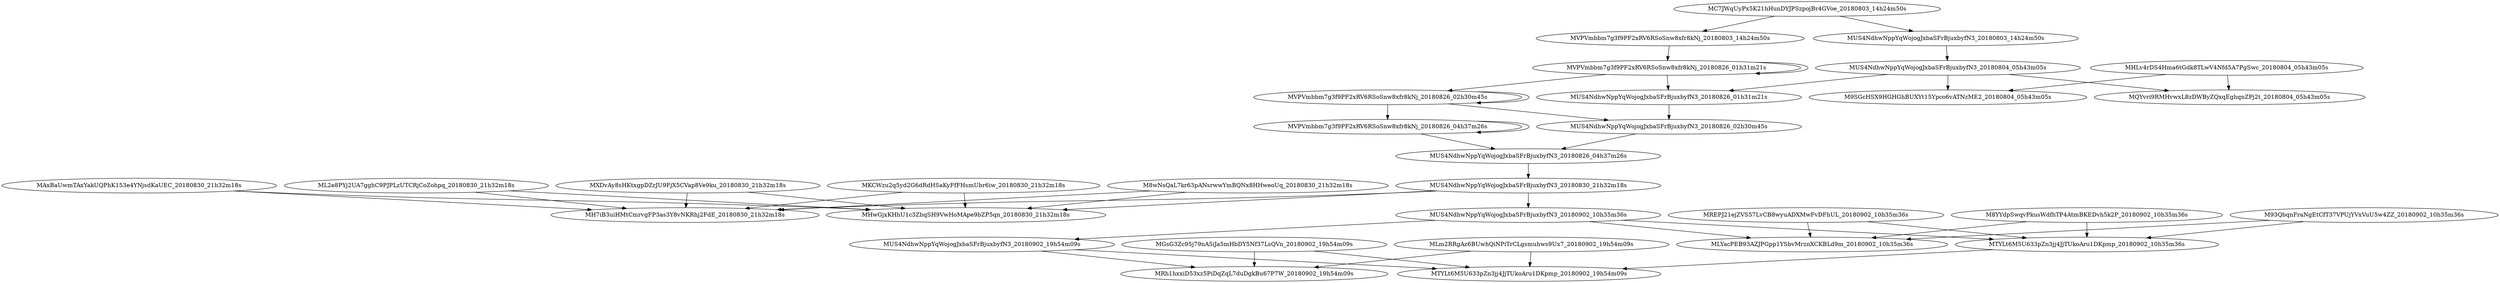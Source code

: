 digraph{rankdir=TB;MVPVmbbm7g3f9PF2xRV6RSoSnw8xfr8kNj_20180826_04h37m26s -> MUS4NdhwNppYqWojogJxbaSFrBjuxbyfN3_20180826_04h37m26s;
MHLv4rDS4Hma6tGdk8TLwV4Nfd5A7PgSwc_20180804_05h43m05s -> M9SGcHSX9HGHGhBUXYt15Ypco6vATNzME2_20180804_05h43m05s;
MVPVmbbm7g3f9PF2xRV6RSoSnw8xfr8kNj_20180826_04h37m26s -> MVPVmbbm7g3f9PF2xRV6RSoSnw8xfr8kNj_20180826_04h37m26s;
MC7JWqUyPx5K21hHunDYJPSzpojBr4GVoe_20180803_14h24m50s -> MVPVmbbm7g3f9PF2xRV6RSoSnw8xfr8kNj_20180803_14h24m50s;
MVPVmbbm7g3f9PF2xRV6RSoSnw8xfr8kNj_20180826_01h31m21s -> MVPVmbbm7g3f9PF2xRV6RSoSnw8xfr8kNj_20180826_01h31m21s;
MUS4NdhwNppYqWojogJxbaSFrBjuxbyfN3_20180902_19h54m09s -> MRh1hxxiD53xz5PiDqZqL7duDgkBu67P7W_20180902_19h54m09s;
MGsG3Zc95j79nA5iJa5mHbDY5Nf37LsQVn_20180902_19h54m09s -> MTYLt6M5U633pZn3jj4JjTUkoAru1DKpmp_20180902_19h54m09s;
ML2e8PYj2UA7gghC9PJPLzUTCRjCoZohpq_20180830_21h32m18s -> MH7iB3uiHMtCmrvgFP3as3Y8vNKRhj2FdE_20180830_21h32m18s;
MVPVmbbm7g3f9PF2xRV6RSoSnw8xfr8kNj_20180803_14h24m50s -> MVPVmbbm7g3f9PF2xRV6RSoSnw8xfr8kNj_20180826_01h31m21s;
MVPVmbbm7g3f9PF2xRV6RSoSnw8xfr8kNj_20180826_01h31m21s -> MVPVmbbm7g3f9PF2xRV6RSoSnw8xfr8kNj_20180826_02h30m45s;
MXDvAy8sHKtxgpDZrJU9FjX5CVap8Ve9ku_20180830_21h32m18s -> MHwGjxKHhU1c3ZhqSH9VwHoMApe9bZP5qn_20180830_21h32m18s;
MUS4NdhwNppYqWojogJxbaSFrBjuxbyfN3_20180830_21h32m18s -> MHwGjxKHhU1c3ZhqSH9VwHoMApe9bZP5qn_20180830_21h32m18s;
MREPJ21ejZVS57LvCB8wyuADXMwFvDFhUL_20180902_10h35m36s -> MTYLt6M5U633pZn3jj4JjTUkoAru1DKpmp_20180902_10h35m36s;
MUS4NdhwNppYqWojogJxbaSFrBjuxbyfN3_20180826_04h37m26s -> MUS4NdhwNppYqWojogJxbaSFrBjuxbyfN3_20180830_21h32m18s;
MTYLt6M5U633pZn3jj4JjTUkoAru1DKpmp_20180902_10h35m36s -> MTYLt6M5U633pZn3jj4JjTUkoAru1DKpmp_20180902_19h54m09s;
MVPVmbbm7g3f9PF2xRV6RSoSnw8xfr8kNj_20180826_02h30m45s -> MUS4NdhwNppYqWojogJxbaSFrBjuxbyfN3_20180826_02h30m45s;
MKCWzu2q5yd2G6dRdHSaKyFfFHsmUbr6iw_20180830_21h32m18s -> MH7iB3uiHMtCmrvgFP3as3Y8vNKRhj2FdE_20180830_21h32m18s;
M8wNsQaL7kr63pANsrwwYmBQNx8HHweoUq_20180830_21h32m18s -> MH7iB3uiHMtCmrvgFP3as3Y8vNKRhj2FdE_20180830_21h32m18s;
M8YYdpSwqvPkusWdfhTP4AtmBKEDvh5k2P_20180902_10h35m36s -> MLYacPEB93AZJPGpp1YSbvMrznXCKBLd9m_20180902_10h35m36s;
M8wNsQaL7kr63pANsrwwYmBQNx8HHweoUq_20180830_21h32m18s -> MHwGjxKHhU1c3ZhqSH9VwHoMApe9bZP5qn_20180830_21h32m18s;
M93QbqnFraNgEtCfT37VPUjYVxVuU5w4ZZ_20180902_10h35m36s -> MTYLt6M5U633pZn3jj4JjTUkoAru1DKpmp_20180902_10h35m36s;
MUS4NdhwNppYqWojogJxbaSFrBjuxbyfN3_20180826_01h31m21s -> MUS4NdhwNppYqWojogJxbaSFrBjuxbyfN3_20180826_02h30m45s;
MUS4NdhwNppYqWojogJxbaSFrBjuxbyfN3_20180826_02h30m45s -> MUS4NdhwNppYqWojogJxbaSFrBjuxbyfN3_20180826_04h37m26s;
MHLv4rDS4Hma6tGdk8TLwV4Nfd5A7PgSwc_20180804_05h43m05s -> MQYvri9RMHvwxL8zDWByZQxqEghqnZPj2t_20180804_05h43m05s;
MC7JWqUyPx5K21hHunDYJPSzpojBr4GVoe_20180803_14h24m50s -> MUS4NdhwNppYqWojogJxbaSFrBjuxbyfN3_20180803_14h24m50s;
MREPJ21ejZVS57LvCB8wyuADXMwFvDFhUL_20180902_10h35m36s -> MLYacPEB93AZJPGpp1YSbvMrznXCKBLd9m_20180902_10h35m36s;
ML2e8PYj2UA7gghC9PJPLzUTCRjCoZohpq_20180830_21h32m18s -> MHwGjxKHhU1c3ZhqSH9VwHoMApe9bZP5qn_20180830_21h32m18s;
M93QbqnFraNgEtCfT37VPUjYVxVuU5w4ZZ_20180902_10h35m36s -> MLYacPEB93AZJPGpp1YSbvMrznXCKBLd9m_20180902_10h35m36s;
MGsG3Zc95j79nA5iJa5mHbDY5Nf37LsQVn_20180902_19h54m09s -> MRh1hxxiD53xz5PiDqZqL7duDgkBu67P7W_20180902_19h54m09s;
MUS4NdhwNppYqWojogJxbaSFrBjuxbyfN3_20180830_21h32m18s -> MUS4NdhwNppYqWojogJxbaSFrBjuxbyfN3_20180902_10h35m36s;
MUS4NdhwNppYqWojogJxbaSFrBjuxbyfN3_20180804_05h43m05s -> M9SGcHSX9HGHGhBUXYt15Ypco6vATNzME2_20180804_05h43m05s;
MXDvAy8sHKtxgpDZrJU9FjX5CVap8Ve9ku_20180830_21h32m18s -> MH7iB3uiHMtCmrvgFP3as3Y8vNKRhj2FdE_20180830_21h32m18s;
MUS4NdhwNppYqWojogJxbaSFrBjuxbyfN3_20180902_19h54m09s -> MTYLt6M5U633pZn3jj4JjTUkoAru1DKpmp_20180902_19h54m09s;
M8YYdpSwqvPkusWdfhTP4AtmBKEDvh5k2P_20180902_10h35m36s -> MTYLt6M5U633pZn3jj4JjTUkoAru1DKpmp_20180902_10h35m36s;
MUS4NdhwNppYqWojogJxbaSFrBjuxbyfN3_20180804_05h43m05s -> MUS4NdhwNppYqWojogJxbaSFrBjuxbyfN3_20180826_01h31m21s;
MLm2RRgAz6BUwhQiNPiTrCLgsmuhws9Ux7_20180902_19h54m09s -> MRh1hxxiD53xz5PiDqZqL7duDgkBu67P7W_20180902_19h54m09s;
MUS4NdhwNppYqWojogJxbaSFrBjuxbyfN3_20180803_14h24m50s -> MUS4NdhwNppYqWojogJxbaSFrBjuxbyfN3_20180804_05h43m05s;
MAxBaUwmTAxYakUQPhK153e4YNjsdKaUEC_20180830_21h32m18s -> MH7iB3uiHMtCmrvgFP3as3Y8vNKRhj2FdE_20180830_21h32m18s;
MUS4NdhwNppYqWojogJxbaSFrBjuxbyfN3_20180804_05h43m05s -> MQYvri9RMHvwxL8zDWByZQxqEghqnZPj2t_20180804_05h43m05s;
MUS4NdhwNppYqWojogJxbaSFrBjuxbyfN3_20180902_10h35m36s -> MUS4NdhwNppYqWojogJxbaSFrBjuxbyfN3_20180902_19h54m09s;
MUS4NdhwNppYqWojogJxbaSFrBjuxbyfN3_20180902_10h35m36s -> MLYacPEB93AZJPGpp1YSbvMrznXCKBLd9m_20180902_10h35m36s;
MLm2RRgAz6BUwhQiNPiTrCLgsmuhws9Ux7_20180902_19h54m09s -> MTYLt6M5U633pZn3jj4JjTUkoAru1DKpmp_20180902_19h54m09s;
MUS4NdhwNppYqWojogJxbaSFrBjuxbyfN3_20180902_10h35m36s -> MTYLt6M5U633pZn3jj4JjTUkoAru1DKpmp_20180902_10h35m36s;
MVPVmbbm7g3f9PF2xRV6RSoSnw8xfr8kNj_20180826_02h30m45s -> MVPVmbbm7g3f9PF2xRV6RSoSnw8xfr8kNj_20180826_04h37m26s;
MKCWzu2q5yd2G6dRdHSaKyFfFHsmUbr6iw_20180830_21h32m18s -> MHwGjxKHhU1c3ZhqSH9VwHoMApe9bZP5qn_20180830_21h32m18s;
MVPVmbbm7g3f9PF2xRV6RSoSnw8xfr8kNj_20180826_02h30m45s -> MVPVmbbm7g3f9PF2xRV6RSoSnw8xfr8kNj_20180826_02h30m45s;
MVPVmbbm7g3f9PF2xRV6RSoSnw8xfr8kNj_20180826_01h31m21s -> MUS4NdhwNppYqWojogJxbaSFrBjuxbyfN3_20180826_01h31m21s;
MUS4NdhwNppYqWojogJxbaSFrBjuxbyfN3_20180830_21h32m18s -> MH7iB3uiHMtCmrvgFP3as3Y8vNKRhj2FdE_20180830_21h32m18s;
MAxBaUwmTAxYakUQPhK153e4YNjsdKaUEC_20180830_21h32m18s -> MHwGjxKHhU1c3ZhqSH9VwHoMApe9bZP5qn_20180830_21h32m18s;
}